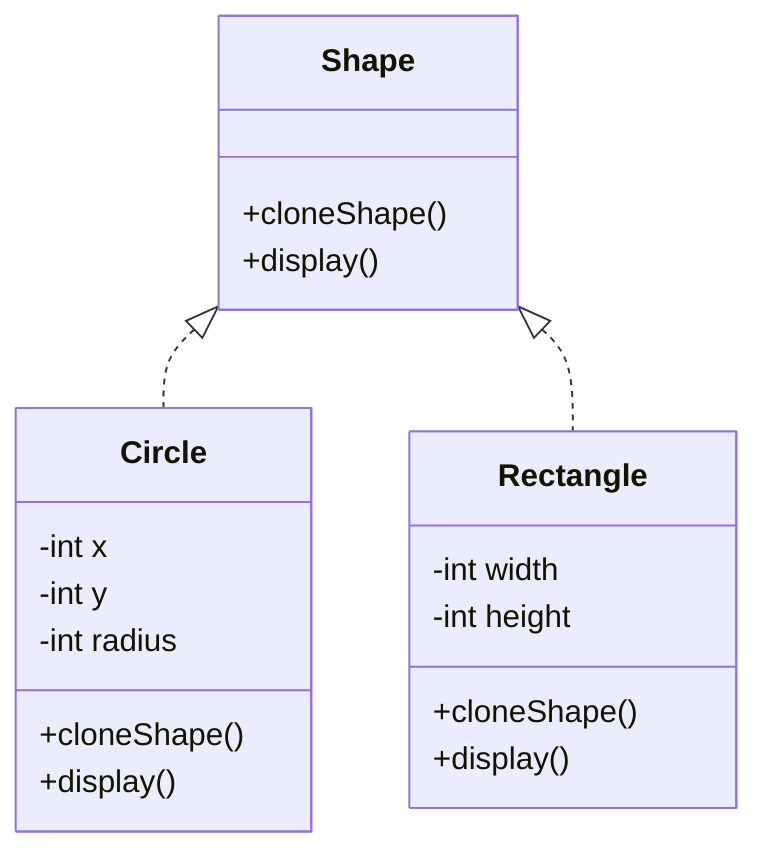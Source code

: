 classDiagram
    class Shape {
        +cloneShape()
        +display()
    }

    class Circle {
        -int x
        -int y
        -int radius
        +cloneShape()
        +display()
    }

    class Rectangle {
        -int width
        -int height
        +cloneShape()
        +display()
    }

    Shape <|.. Circle
    Shape <|.. Rectangle